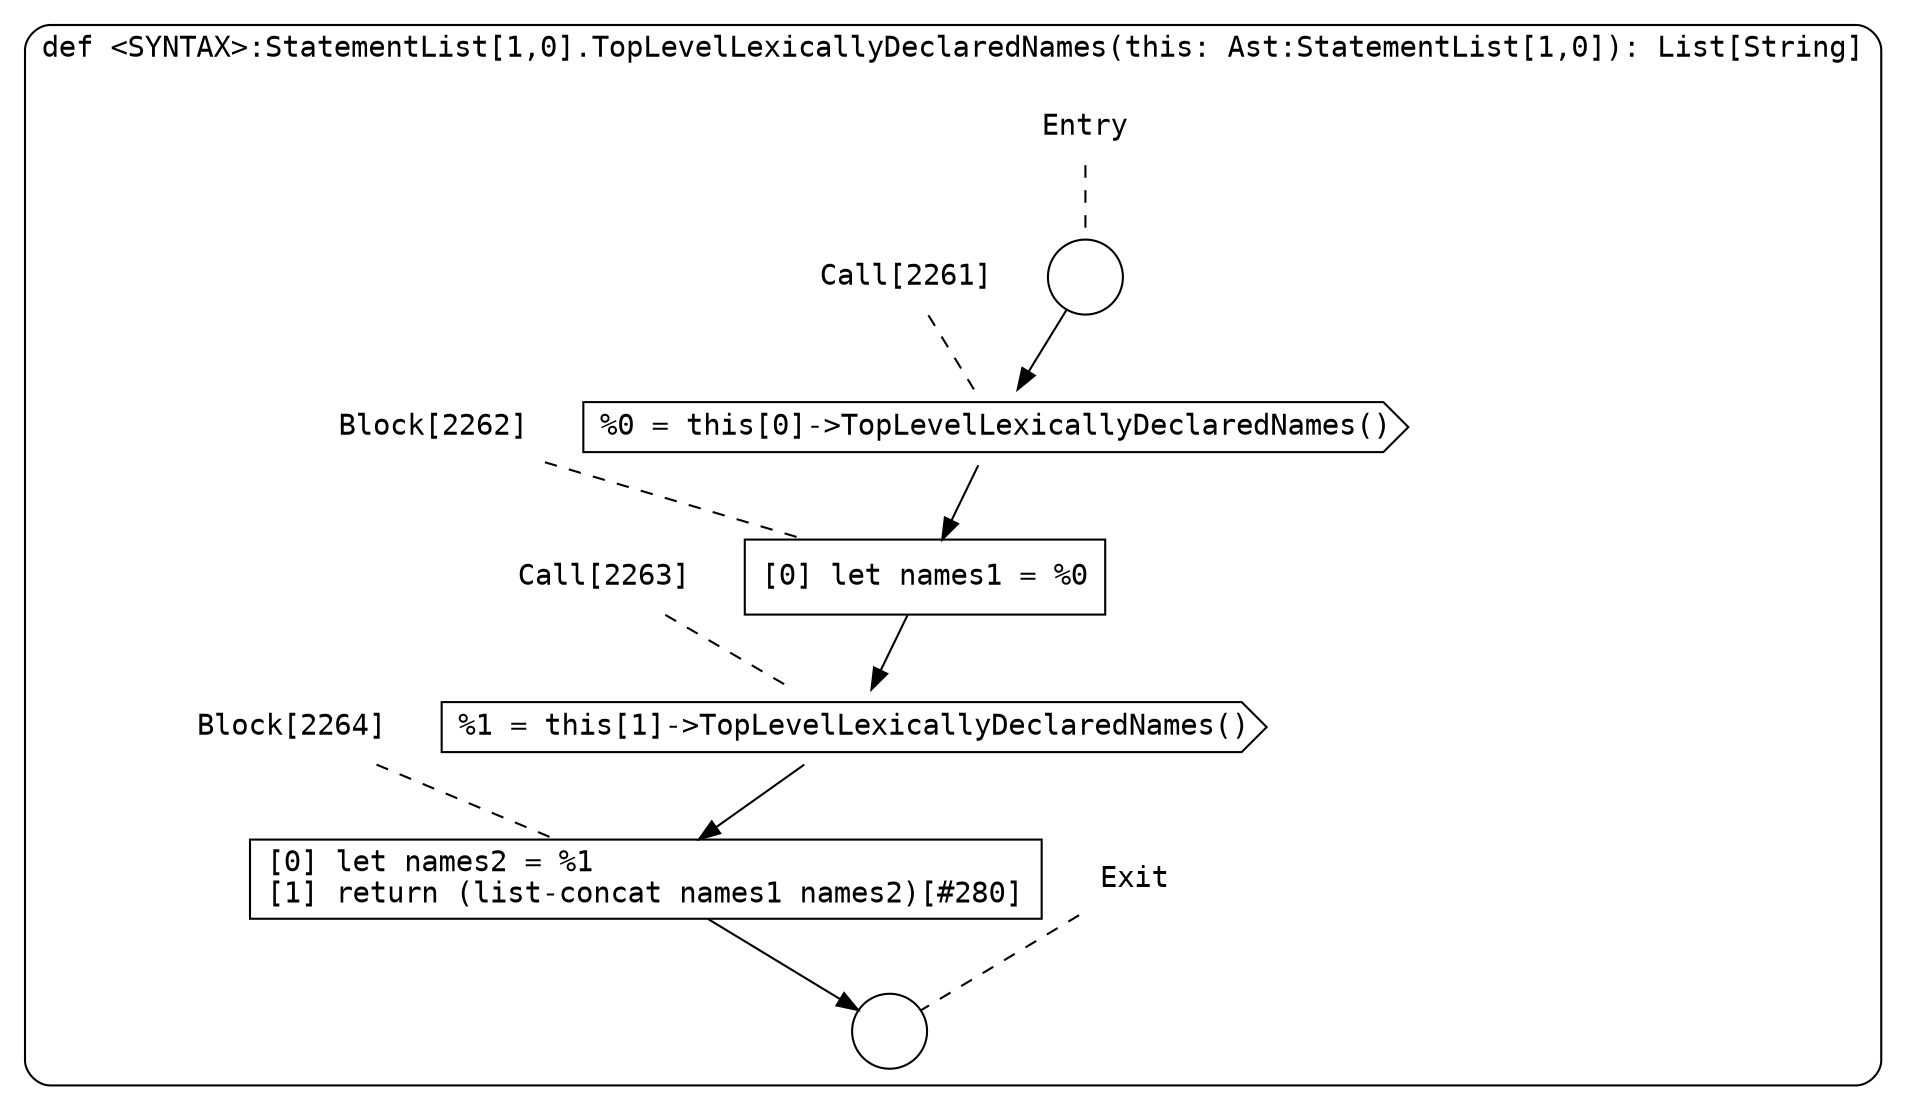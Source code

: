 digraph {
  graph [fontname = "Consolas"]
  node [fontname = "Consolas"]
  edge [fontname = "Consolas"]
  subgraph cluster459 {
    label = "def <SYNTAX>:StatementList[1,0].TopLevelLexicallyDeclaredNames(this: Ast:StatementList[1,0]): List[String]"
    style = rounded
    cluster459_entry_name [shape=none, label=<<font color="black">Entry</font>>]
    cluster459_entry_name -> cluster459_entry [arrowhead=none, color="black", style=dashed]
    cluster459_entry [shape=circle label=" " color="black" fillcolor="white" style=filled]
    cluster459_entry -> node2261 [color="black"]
    cluster459_exit_name [shape=none, label=<<font color="black">Exit</font>>]
    cluster459_exit_name -> cluster459_exit [arrowhead=none, color="black", style=dashed]
    cluster459_exit [shape=circle label=" " color="black" fillcolor="white" style=filled]
    node2261_name [shape=none, label=<<font color="black">Call[2261]</font>>]
    node2261_name -> node2261 [arrowhead=none, color="black", style=dashed]
    node2261 [shape=cds, label=<<font color="black">%0 = this[0]-&gt;TopLevelLexicallyDeclaredNames()</font>> color="black" fillcolor="white", style=filled]
    node2261 -> node2262 [color="black"]
    node2262_name [shape=none, label=<<font color="black">Block[2262]</font>>]
    node2262_name -> node2262 [arrowhead=none, color="black", style=dashed]
    node2262 [shape=box, label=<<font color="black">[0] let names1 = %0<BR ALIGN="LEFT"/></font>> color="black" fillcolor="white", style=filled]
    node2262 -> node2263 [color="black"]
    node2263_name [shape=none, label=<<font color="black">Call[2263]</font>>]
    node2263_name -> node2263 [arrowhead=none, color="black", style=dashed]
    node2263 [shape=cds, label=<<font color="black">%1 = this[1]-&gt;TopLevelLexicallyDeclaredNames()</font>> color="black" fillcolor="white", style=filled]
    node2263 -> node2264 [color="black"]
    node2264_name [shape=none, label=<<font color="black">Block[2264]</font>>]
    node2264_name -> node2264 [arrowhead=none, color="black", style=dashed]
    node2264 [shape=box, label=<<font color="black">[0] let names2 = %1<BR ALIGN="LEFT"/>[1] return (list-concat names1 names2)[#280]<BR ALIGN="LEFT"/></font>> color="black" fillcolor="white", style=filled]
    node2264 -> cluster459_exit [color="black"]
  }
}